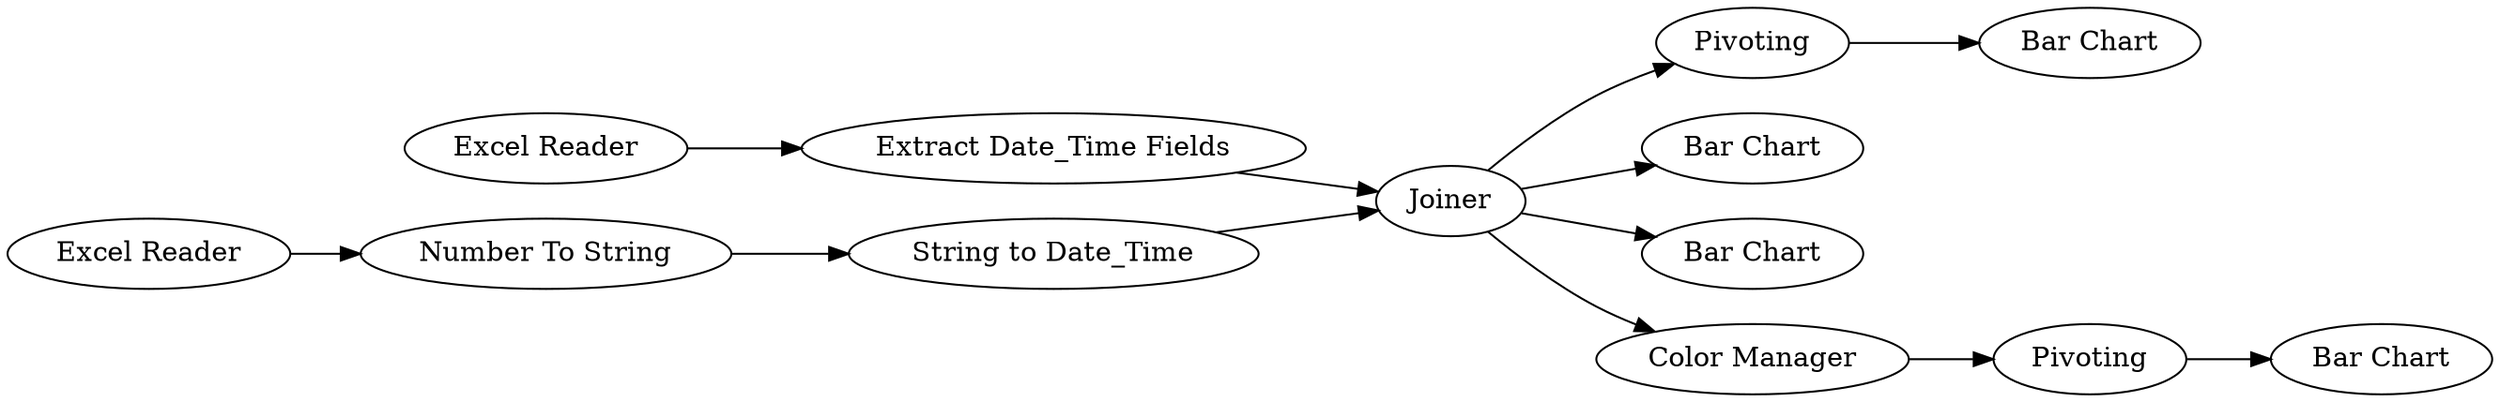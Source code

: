 digraph {
	95 -> 93
	67 -> 1
	78 -> 94
	78 -> 92
	78 -> 20
	81 -> 78
	78 -> 95
	75 -> 79
	79 -> 78
	77 -> 75
	80 -> 81
	20 -> 67
	94 [label="Bar Chart"]
	20 [label="Color Manager"]
	92 [label="Bar Chart"]
	1 [label="Bar Chart"]
	79 [label="String to Date_Time"]
	81 [label="Extract Date_Time Fields"]
	67 [label=Pivoting]
	77 [label="Excel Reader"]
	95 [label=Pivoting]
	93 [label="Bar Chart"]
	80 [label="Excel Reader"]
	75 [label="Number To String"]
	78 [label=Joiner]
	rankdir=LR
}
